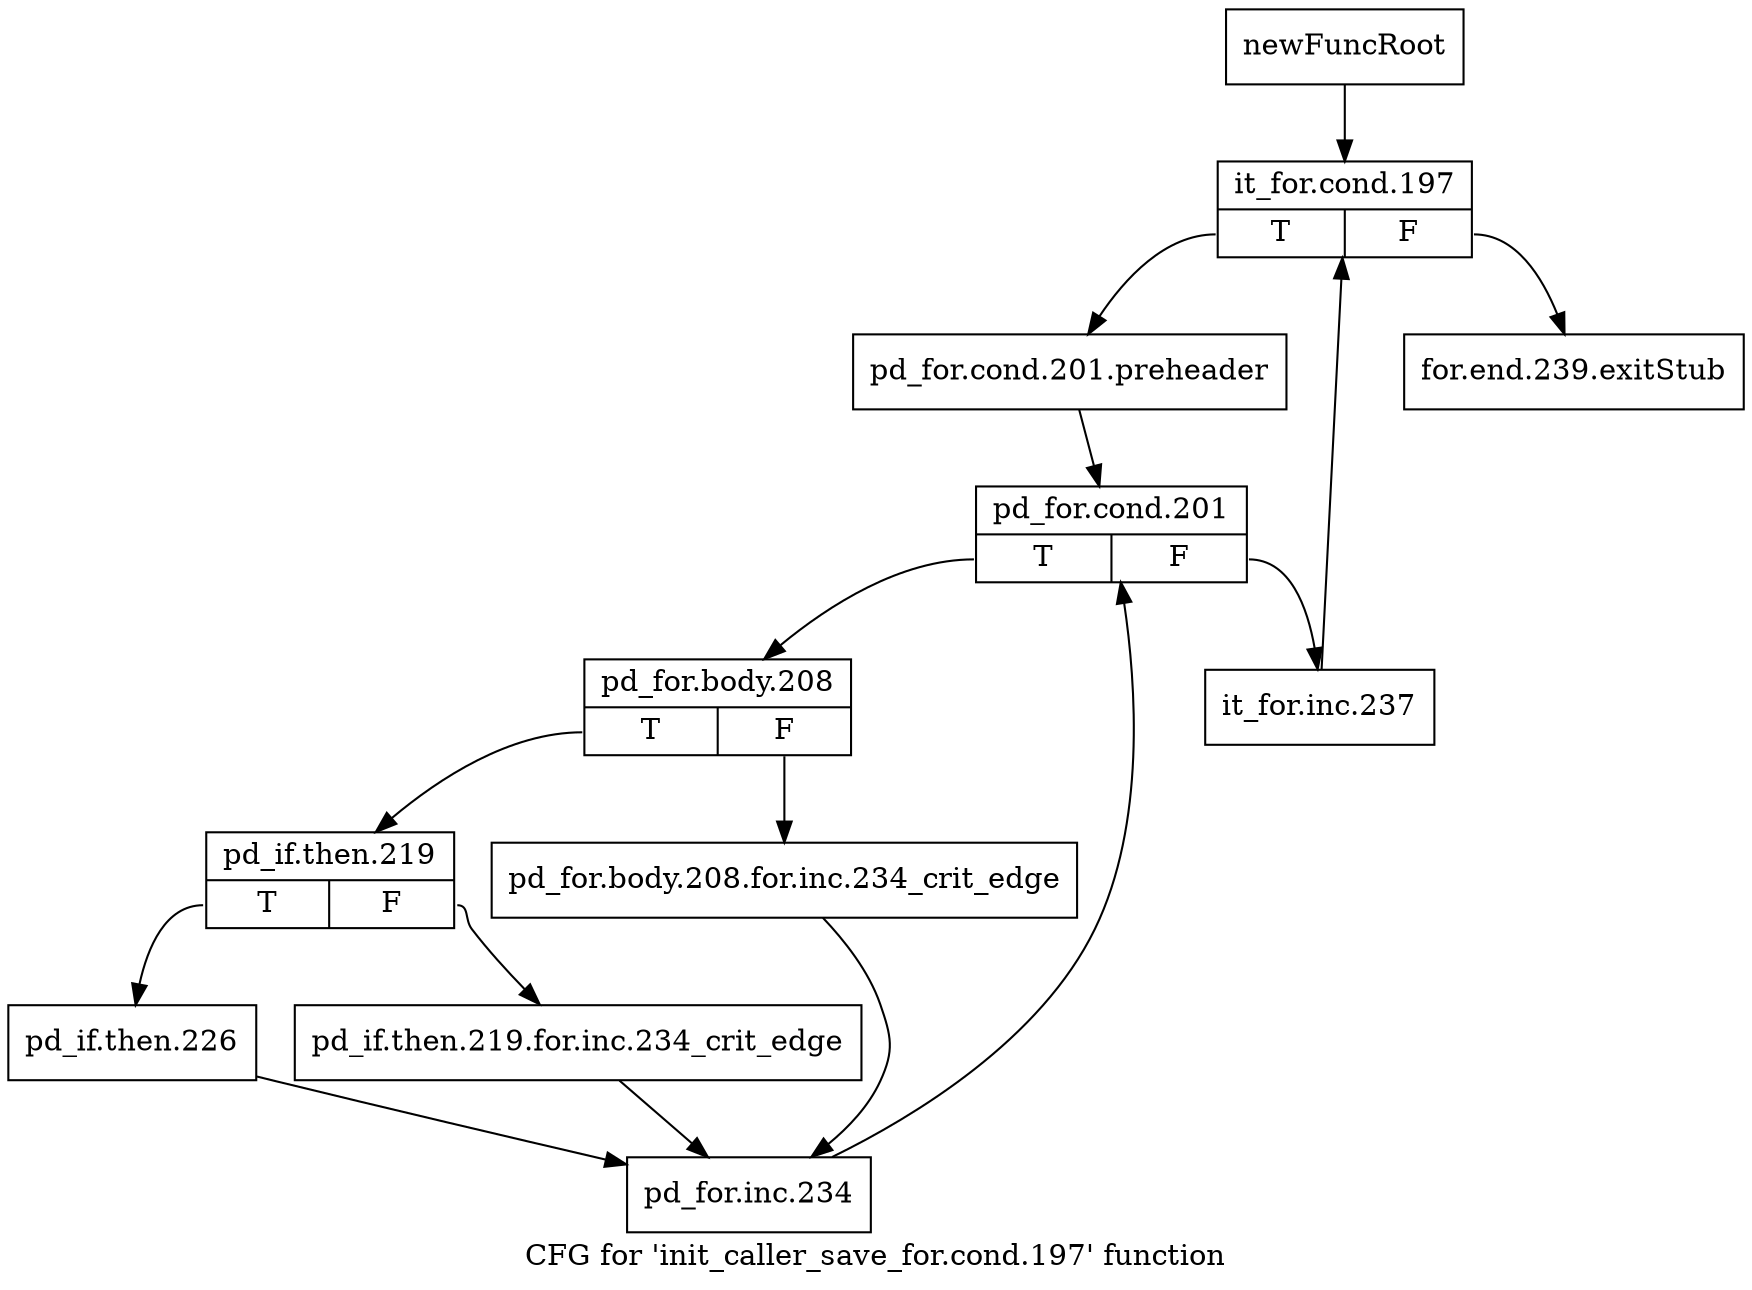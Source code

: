 digraph "CFG for 'init_caller_save_for.cond.197' function" {
	label="CFG for 'init_caller_save_for.cond.197' function";

	Node0x79fcb20 [shape=record,label="{newFuncRoot}"];
	Node0x79fcb20 -> Node0x79fcbc0;
	Node0x79fcb70 [shape=record,label="{for.end.239.exitStub}"];
	Node0x79fcbc0 [shape=record,label="{it_for.cond.197|{<s0>T|<s1>F}}"];
	Node0x79fcbc0:s0 -> Node0x79fcc10;
	Node0x79fcbc0:s1 -> Node0x79fcb70;
	Node0x79fcc10 [shape=record,label="{pd_for.cond.201.preheader}"];
	Node0x79fcc10 -> Node0x79fcc60;
	Node0x79fcc60 [shape=record,label="{pd_for.cond.201|{<s0>T|<s1>F}}"];
	Node0x79fcc60:s0 -> Node0x79fcd00;
	Node0x79fcc60:s1 -> Node0x79fccb0;
	Node0x79fccb0 [shape=record,label="{it_for.inc.237}"];
	Node0x79fccb0 -> Node0x79fcbc0;
	Node0x79fcd00 [shape=record,label="{pd_for.body.208|{<s0>T|<s1>F}}"];
	Node0x79fcd00:s0 -> Node0x79fcda0;
	Node0x79fcd00:s1 -> Node0x79fcd50;
	Node0x79fcd50 [shape=record,label="{pd_for.body.208.for.inc.234_crit_edge}"];
	Node0x79fcd50 -> Node0x79fce90;
	Node0x79fcda0 [shape=record,label="{pd_if.then.219|{<s0>T|<s1>F}}"];
	Node0x79fcda0:s0 -> Node0x79fce40;
	Node0x79fcda0:s1 -> Node0x79fcdf0;
	Node0x79fcdf0 [shape=record,label="{pd_if.then.219.for.inc.234_crit_edge}"];
	Node0x79fcdf0 -> Node0x79fce90;
	Node0x79fce40 [shape=record,label="{pd_if.then.226}"];
	Node0x79fce40 -> Node0x79fce90;
	Node0x79fce90 [shape=record,label="{pd_for.inc.234}"];
	Node0x79fce90 -> Node0x79fcc60;
}
